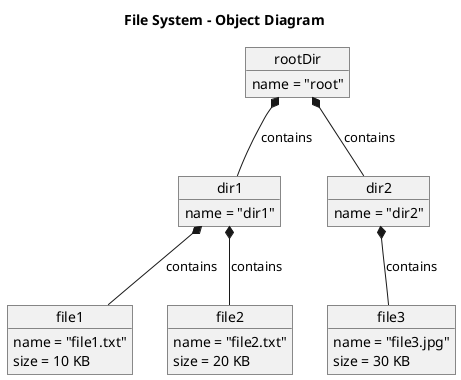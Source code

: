 @startuml
title File System - Object Diagram

object rootDir {
    name = "root"
}

object dir1 {
    name = "dir1"
}

object dir2 {
    name = "dir2"
}

object file1 {
    name = "file1.txt"
    size = 10 KB
}

object file2 {
    name = "file2.txt"
    size = 20 KB
}

object file3 {
    name = "file3.jpg"
    size = 30 KB
}

rootDir *-- dir1 : "contains"
rootDir *-- dir2 : "contains"

dir1 *-- file1 : "contains"
dir1 *-- file2 : "contains"

dir2 *-- file3 : "contains"

@enduml
